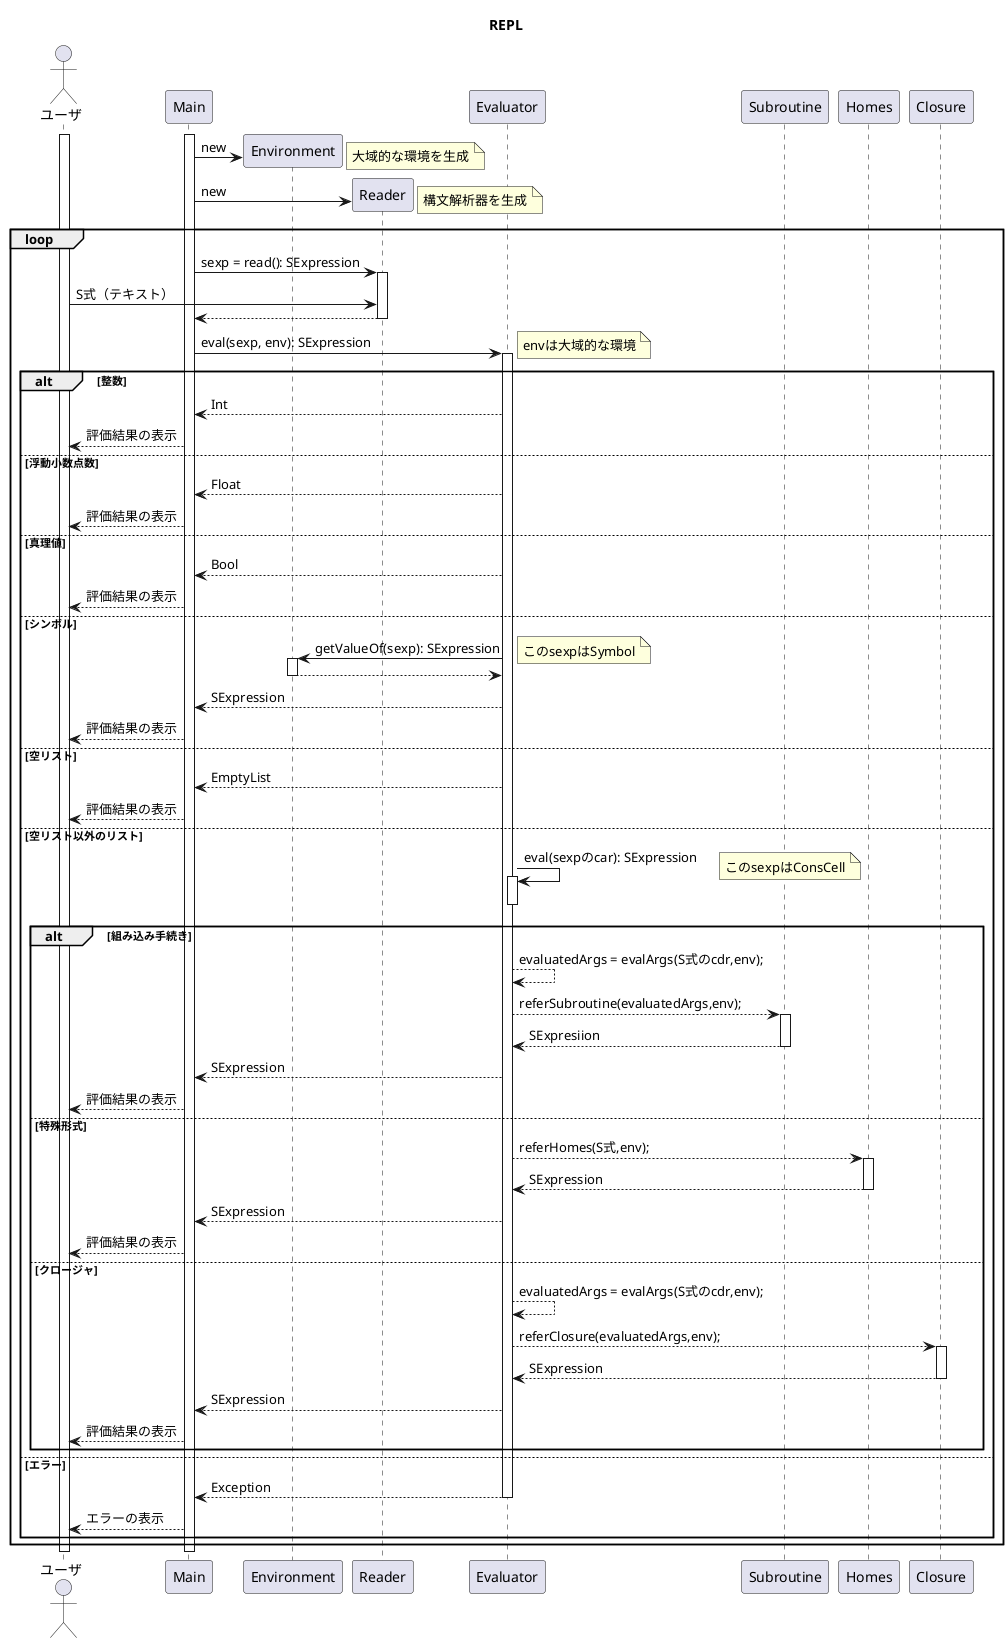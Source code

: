 ' REPLのシーケンス図(未完成版)
@startuml
title REPL
actor ユーザ as user

activate user
activate Main
create Environment
Main -> Environment: new
note right: 大域的な環境を生成

create Reader
Main -> Reader: new
note right: 構文解析器を生成

loop
  Main -> Reader: sexp = read(): SExpression
  activate Reader
  user -> Reader : S式（テキスト）
  Reader --> Main
  deactivate Reader
  Main -> Evaluator: eval(sexp, env): SExpression
  note right: envは大域的な環境
  activate Evaluator
  alt 整数
    Evaluator --> Main : Int
    Main --> user : 評価結果の表示
  else 浮動小数点数
  Evaluator --> Main :Float
  Main -->user :評価結果の表示
  else 真理値
    Evaluator --> Main : Bool
    Main --> user : 評価結果の表示
  else シンボル
    Evaluator -> Environment: getValueOf(sexp): SExpression
    note right: このsexpはSymbol
    activate Environment
    Environment --> Evaluator
    deactivate Environment
    Evaluator --> Main: SExpression
    Main --> user: 評価結果の表示
  else 空リスト
    Evaluator --> Main : EmptyList
    Main --> user : 評価結果の表示
  else 空リスト以外のリスト
    Evaluator -> Evaluator: eval(sexpのcar): SExpression
    note right: このsexpはConsCell
    activate Evaluator
    deactivate Evaluator
    alt 組み込み手続き
      Evaluator --> Evaluator:evaluatedArgs = evalArgs(S式のcdr,env);
      Evaluator --> Subroutine: referSubroutine(evaluatedArgs,env);
      activate Subroutine
      Subroutine --> Evaluator:SExpresiion
      deactivate Subroutine
      Evaluator --> Main: SExpression
      Main --> user: 評価結果の表示
    else 特殊形式
      Evaluator --> Homes:referHomes(S式,env);
      activate Homes
      Homes --> Evaluator: SExpression
      deactivate Homes
      Evaluator --> Main: SExpression
      Main --> user: 評価結果の表示
    else クロージャ
      Evaluator --> Evaluator: evaluatedArgs = evalArgs(S式のcdr,env);
      Evaluator -->Closure: referClosure(evaluatedArgs,env);
      activate Closure
      Closure --> Evaluator: SExpression
      deactivate Closure
      Evaluator --> Main: SExpression
      Main --> user: 評価結果の表示
    end
  else エラー
    Evaluator --> Main : Exception
    deactivate Evaluator
    Main --> user : エラーの表示
  end
end ' end of loop


deactivate Main
deactivate user
@enduml